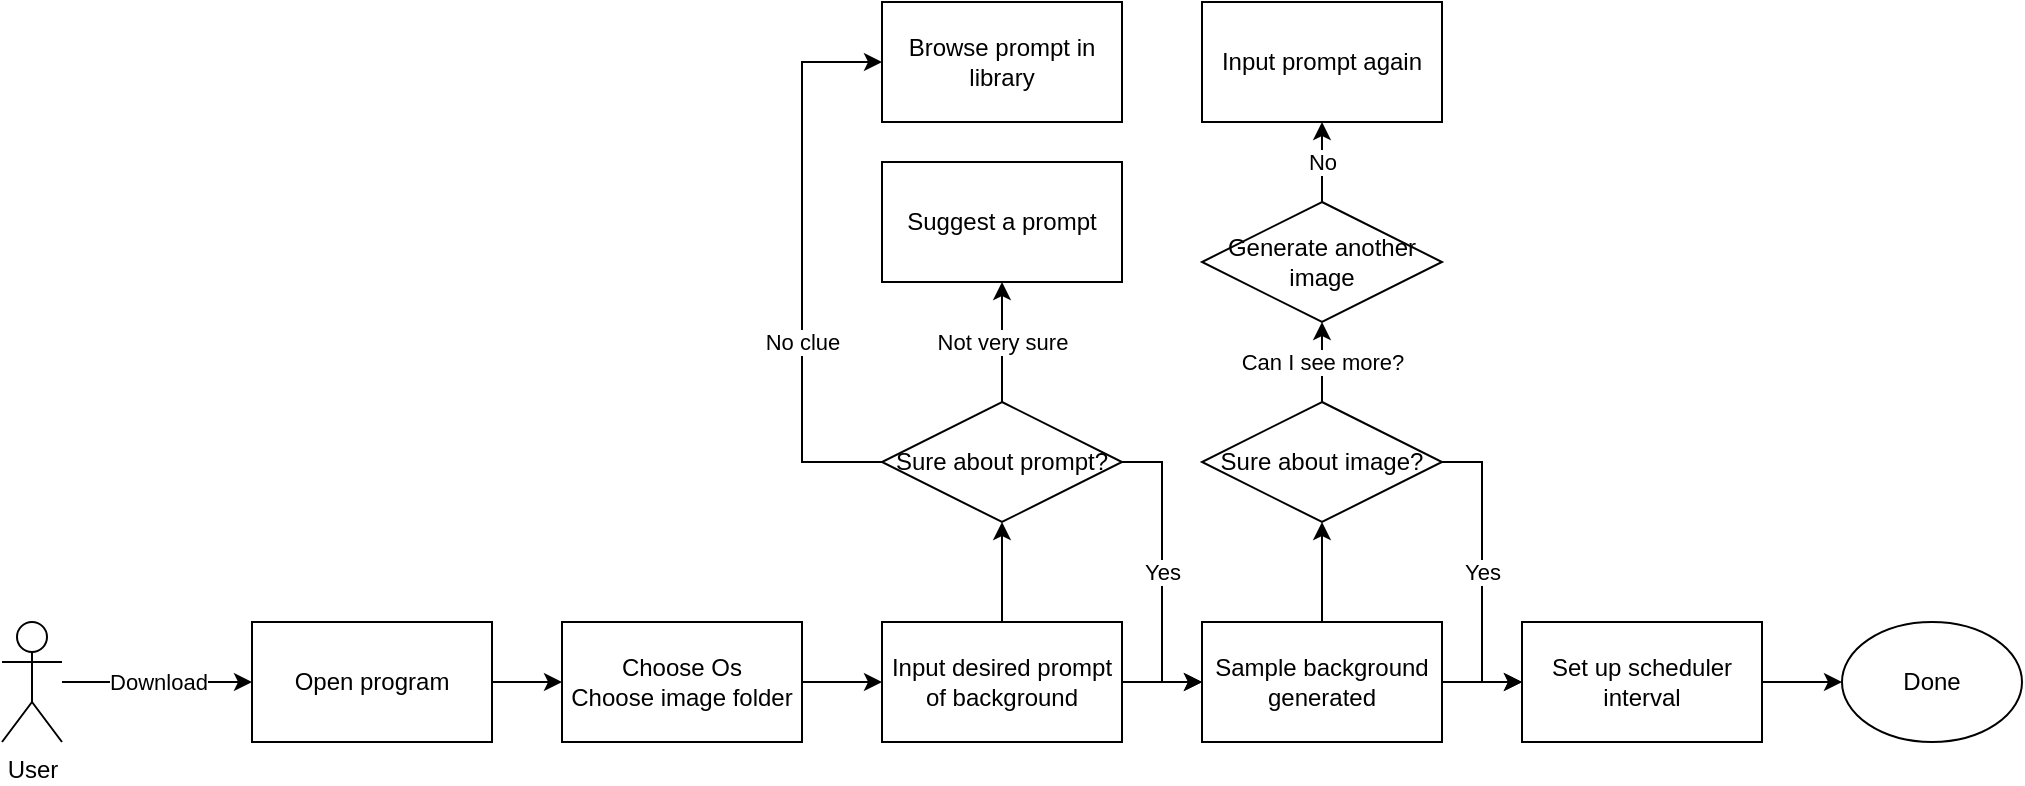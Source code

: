 <mxfile version="21.1.2" type="device">
  <diagram name="Page-1" id="v7MkpkZAj5cvRFDb57TZ">
    <mxGraphModel dx="1235" dy="694" grid="1" gridSize="10" guides="1" tooltips="1" connect="1" arrows="1" fold="1" page="1" pageScale="1" pageWidth="850" pageHeight="1100" math="0" shadow="0">
      <root>
        <mxCell id="0" />
        <mxCell id="1" parent="0" />
        <mxCell id="3qM08CkRYraECbRZQU24-5" value="" style="edgeStyle=orthogonalEdgeStyle;rounded=0;orthogonalLoop=1;jettySize=auto;html=1;" edge="1" parent="1" source="3qM08CkRYraECbRZQU24-1" target="3qM08CkRYraECbRZQU24-4">
          <mxGeometry relative="1" as="geometry" />
        </mxCell>
        <mxCell id="3qM08CkRYraECbRZQU24-1" value="Open program" style="rounded=0;whiteSpace=wrap;html=1;" vertex="1" parent="1">
          <mxGeometry x="305" y="320" width="120" height="60" as="geometry" />
        </mxCell>
        <mxCell id="3qM08CkRYraECbRZQU24-3" value="Download" style="edgeStyle=orthogonalEdgeStyle;rounded=0;orthogonalLoop=1;jettySize=auto;html=1;" edge="1" parent="1" source="3qM08CkRYraECbRZQU24-2" target="3qM08CkRYraECbRZQU24-1">
          <mxGeometry relative="1" as="geometry" />
        </mxCell>
        <mxCell id="3qM08CkRYraECbRZQU24-2" value="User" style="shape=umlActor;verticalLabelPosition=bottom;verticalAlign=top;html=1;outlineConnect=0;" vertex="1" parent="1">
          <mxGeometry x="180" y="320" width="30" height="60" as="geometry" />
        </mxCell>
        <mxCell id="3qM08CkRYraECbRZQU24-7" value="" style="edgeStyle=orthogonalEdgeStyle;rounded=0;orthogonalLoop=1;jettySize=auto;html=1;" edge="1" parent="1" source="3qM08CkRYraECbRZQU24-4" target="3qM08CkRYraECbRZQU24-6">
          <mxGeometry relative="1" as="geometry" />
        </mxCell>
        <mxCell id="3qM08CkRYraECbRZQU24-4" value="Choose Os&lt;br&gt;Choose image folder&lt;br&gt;" style="rounded=0;whiteSpace=wrap;html=1;" vertex="1" parent="1">
          <mxGeometry x="460" y="320" width="120" height="60" as="geometry" />
        </mxCell>
        <mxCell id="3qM08CkRYraECbRZQU24-9" value="" style="edgeStyle=orthogonalEdgeStyle;rounded=0;orthogonalLoop=1;jettySize=auto;html=1;" edge="1" parent="1" source="3qM08CkRYraECbRZQU24-6" target="3qM08CkRYraECbRZQU24-8">
          <mxGeometry relative="1" as="geometry" />
        </mxCell>
        <mxCell id="3qM08CkRYraECbRZQU24-17" style="edgeStyle=orthogonalEdgeStyle;rounded=0;orthogonalLoop=1;jettySize=auto;html=1;" edge="1" parent="1" source="3qM08CkRYraECbRZQU24-6" target="3qM08CkRYraECbRZQU24-10">
          <mxGeometry relative="1" as="geometry" />
        </mxCell>
        <mxCell id="3qM08CkRYraECbRZQU24-6" value="Input desired prompt of background" style="rounded=0;whiteSpace=wrap;html=1;" vertex="1" parent="1">
          <mxGeometry x="620" y="320" width="120" height="60" as="geometry" />
        </mxCell>
        <mxCell id="3qM08CkRYraECbRZQU24-13" value="" style="edgeStyle=orthogonalEdgeStyle;rounded=0;orthogonalLoop=1;jettySize=auto;html=1;" edge="1" parent="1" source="3qM08CkRYraECbRZQU24-8" target="3qM08CkRYraECbRZQU24-12">
          <mxGeometry relative="1" as="geometry" />
        </mxCell>
        <mxCell id="3qM08CkRYraECbRZQU24-30" style="edgeStyle=orthogonalEdgeStyle;rounded=0;orthogonalLoop=1;jettySize=auto;html=1;entryX=0.5;entryY=1;entryDx=0;entryDy=0;" edge="1" parent="1" source="3qM08CkRYraECbRZQU24-8" target="3qM08CkRYraECbRZQU24-29">
          <mxGeometry relative="1" as="geometry" />
        </mxCell>
        <mxCell id="3qM08CkRYraECbRZQU24-8" value="Sample background generated" style="rounded=0;whiteSpace=wrap;html=1;" vertex="1" parent="1">
          <mxGeometry x="780" y="320" width="120" height="60" as="geometry" />
        </mxCell>
        <mxCell id="3qM08CkRYraECbRZQU24-26" value="Yes" style="edgeStyle=orthogonalEdgeStyle;rounded=0;orthogonalLoop=1;jettySize=auto;html=1;" edge="1" parent="1" source="3qM08CkRYraECbRZQU24-10" target="3qM08CkRYraECbRZQU24-8">
          <mxGeometry relative="1" as="geometry">
            <Array as="points">
              <mxPoint x="760" y="240" />
              <mxPoint x="760" y="350" />
            </Array>
          </mxGeometry>
        </mxCell>
        <mxCell id="3qM08CkRYraECbRZQU24-27" value="Not very sure" style="edgeStyle=orthogonalEdgeStyle;rounded=0;orthogonalLoop=1;jettySize=auto;html=1;entryX=0.5;entryY=1;entryDx=0;entryDy=0;" edge="1" parent="1" source="3qM08CkRYraECbRZQU24-10" target="3qM08CkRYraECbRZQU24-14">
          <mxGeometry relative="1" as="geometry" />
        </mxCell>
        <mxCell id="3qM08CkRYraECbRZQU24-28" value="No clue" style="edgeStyle=orthogonalEdgeStyle;rounded=0;orthogonalLoop=1;jettySize=auto;html=1;entryX=0;entryY=0.5;entryDx=0;entryDy=0;" edge="1" parent="1" source="3qM08CkRYraECbRZQU24-10" target="3qM08CkRYraECbRZQU24-19">
          <mxGeometry x="-0.286" relative="1" as="geometry">
            <Array as="points">
              <mxPoint x="580" y="240" />
              <mxPoint x="580" y="40" />
            </Array>
            <mxPoint as="offset" />
          </mxGeometry>
        </mxCell>
        <mxCell id="3qM08CkRYraECbRZQU24-10" value="Sure about prompt?" style="rounded=0;whiteSpace=wrap;html=1;shape=rhombus;perimeter=rhombusPerimeter;" vertex="1" parent="1">
          <mxGeometry x="620" y="210" width="120" height="60" as="geometry" />
        </mxCell>
        <mxCell id="3qM08CkRYraECbRZQU24-39" style="edgeStyle=orthogonalEdgeStyle;rounded=0;orthogonalLoop=1;jettySize=auto;html=1;" edge="1" parent="1" source="3qM08CkRYraECbRZQU24-12" target="3qM08CkRYraECbRZQU24-38">
          <mxGeometry relative="1" as="geometry" />
        </mxCell>
        <mxCell id="3qM08CkRYraECbRZQU24-12" value="Set up scheduler interval" style="rounded=0;whiteSpace=wrap;html=1;" vertex="1" parent="1">
          <mxGeometry x="940" y="320" width="120" height="60" as="geometry" />
        </mxCell>
        <mxCell id="3qM08CkRYraECbRZQU24-14" value="Suggest a prompt" style="rounded=0;whiteSpace=wrap;html=1;shape=label;perimeter=rectanglePerimeter;" vertex="1" parent="1">
          <mxGeometry x="620" y="90" width="120" height="60" as="geometry" />
        </mxCell>
        <mxCell id="3qM08CkRYraECbRZQU24-19" value="Browse prompt in library" style="rounded=0;whiteSpace=wrap;html=1;shape=label;perimeter=rectanglePerimeter;" vertex="1" parent="1">
          <mxGeometry x="620" y="10" width="120" height="60" as="geometry" />
        </mxCell>
        <mxCell id="3qM08CkRYraECbRZQU24-32" value="Yes" style="edgeStyle=orthogonalEdgeStyle;rounded=0;orthogonalLoop=1;jettySize=auto;html=1;entryX=0;entryY=0.5;entryDx=0;entryDy=0;" edge="1" parent="1" source="3qM08CkRYraECbRZQU24-29" target="3qM08CkRYraECbRZQU24-12">
          <mxGeometry relative="1" as="geometry">
            <mxPoint x="980" y="240" as="targetPoint" />
          </mxGeometry>
        </mxCell>
        <mxCell id="3qM08CkRYraECbRZQU24-36" value="Can I see more?" style="edgeStyle=orthogonalEdgeStyle;rounded=0;orthogonalLoop=1;jettySize=auto;html=1;" edge="1" parent="1" source="3qM08CkRYraECbRZQU24-29" target="3qM08CkRYraECbRZQU24-35">
          <mxGeometry relative="1" as="geometry" />
        </mxCell>
        <mxCell id="3qM08CkRYraECbRZQU24-29" value="Sure about image?" style="rounded=0;whiteSpace=wrap;html=1;shape=rhombus;perimeter=rhombusPerimeter;" vertex="1" parent="1">
          <mxGeometry x="780" y="210" width="120" height="60" as="geometry" />
        </mxCell>
        <mxCell id="3qM08CkRYraECbRZQU24-41" value="No" style="edgeStyle=orthogonalEdgeStyle;rounded=0;orthogonalLoop=1;jettySize=auto;html=1;" edge="1" parent="1" source="3qM08CkRYraECbRZQU24-35" target="3qM08CkRYraECbRZQU24-40">
          <mxGeometry relative="1" as="geometry" />
        </mxCell>
        <mxCell id="3qM08CkRYraECbRZQU24-35" value="Generate another image" style="rounded=0;whiteSpace=wrap;html=1;shape=rhombus;perimeter=rhombusPerimeter;" vertex="1" parent="1">
          <mxGeometry x="780" y="110" width="120" height="60" as="geometry" />
        </mxCell>
        <mxCell id="3qM08CkRYraECbRZQU24-38" value="Done" style="ellipse;whiteSpace=wrap;html=1;" vertex="1" parent="1">
          <mxGeometry x="1100" y="320" width="90" height="60" as="geometry" />
        </mxCell>
        <mxCell id="3qM08CkRYraECbRZQU24-40" value="Input prompt again" style="rounded=0;whiteSpace=wrap;html=1;shape=label;perimeter=rectanglePerimeter;" vertex="1" parent="1">
          <mxGeometry x="780" y="10" width="120" height="60" as="geometry" />
        </mxCell>
      </root>
    </mxGraphModel>
  </diagram>
</mxfile>
